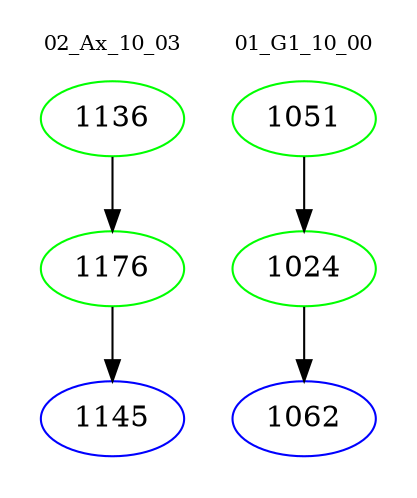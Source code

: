 digraph{
subgraph cluster_0 {
color = white
label = "02_Ax_10_03";
fontsize=10;
T0_1136 [label="1136", color="green"]
T0_1136 -> T0_1176 [color="black"]
T0_1176 [label="1176", color="green"]
T0_1176 -> T0_1145 [color="black"]
T0_1145 [label="1145", color="blue"]
}
subgraph cluster_1 {
color = white
label = "01_G1_10_00";
fontsize=10;
T1_1051 [label="1051", color="green"]
T1_1051 -> T1_1024 [color="black"]
T1_1024 [label="1024", color="green"]
T1_1024 -> T1_1062 [color="black"]
T1_1062 [label="1062", color="blue"]
}
}
